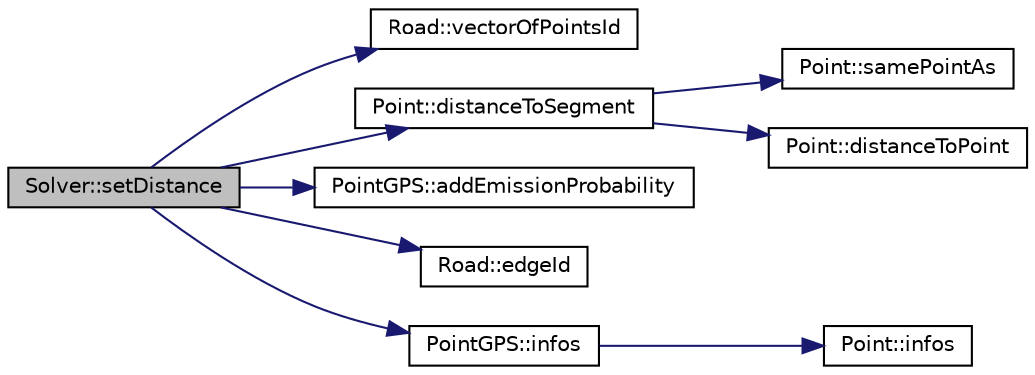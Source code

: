 digraph "Solver::setDistance"
{
 // INTERACTIVE_SVG=YES
  bgcolor="transparent";
  edge [fontname="Helvetica",fontsize="10",labelfontname="Helvetica",labelfontsize="10"];
  node [fontname="Helvetica",fontsize="10",shape=record];
  rankdir="LR";
  Node1 [label="Solver::setDistance",height=0.2,width=0.4,color="black", fillcolor="grey75", style="filled", fontcolor="black"];
  Node1 -> Node2 [color="midnightblue",fontsize="10",style="solid",fontname="Helvetica"];
  Node2 [label="Road::vectorOfPointsId",height=0.2,width=0.4,color="black",URL="$class_road.html#a2877f55c577ddff8c519e7f44c2256d5",tooltip="Get the vector of points composing the road. "];
  Node1 -> Node3 [color="midnightblue",fontsize="10",style="solid",fontname="Helvetica"];
  Node3 [label="Point::distanceToSegment",height=0.2,width=0.4,color="black",URL="$class_point.html#a39daa6ebd31cdc2d7151db77bfdf2166",tooltip="Compute the distance between a point and a segment. "];
  Node3 -> Node4 [color="midnightblue",fontsize="10",style="solid",fontname="Helvetica"];
  Node4 [label="Point::samePointAs",height=0.2,width=0.4,color="black",URL="$class_point.html#a9d93fb520b4a3e170aab25ea738b105c",tooltip="Check if two points share the same coordinates. "];
  Node3 -> Node5 [color="midnightblue",fontsize="10",style="solid",fontname="Helvetica"];
  Node5 [label="Point::distanceToPoint",height=0.2,width=0.4,color="black",URL="$class_point.html#a7cd7f7e2c0f1a11b66eac8b6f360bfd9",tooltip="Calculate distance between two points. "];
  Node1 -> Node6 [color="midnightblue",fontsize="10",style="solid",fontname="Helvetica"];
  Node6 [label="PointGPS::addEmissionProbability",height=0.2,width=0.4,color="black",URL="$class_point_g_p_s.html#a9c833db3ff338f3cd2ee8480db6c7d56"];
  Node1 -> Node7 [color="midnightblue",fontsize="10",style="solid",fontname="Helvetica"];
  Node7 [label="Road::edgeId",height=0.2,width=0.4,color="black",URL="$class_road.html#ad6715392969e36eb10efac542519755c",tooltip="Get the id of the road. "];
  Node1 -> Node8 [color="midnightblue",fontsize="10",style="solid",fontname="Helvetica"];
  Node8 [label="PointGPS::infos",height=0.2,width=0.4,color="black",URL="$class_point_g_p_s.html#a9a622f6883b721ee5f04f092a76ece64"];
  Node8 -> Node9 [color="midnightblue",fontsize="10",style="solid",fontname="Helvetica"];
  Node9 [label="Point::infos",height=0.2,width=0.4,color="black",URL="$class_point.html#a1c2033a89f5dc6faa9e50f06c2111e88"];
}
